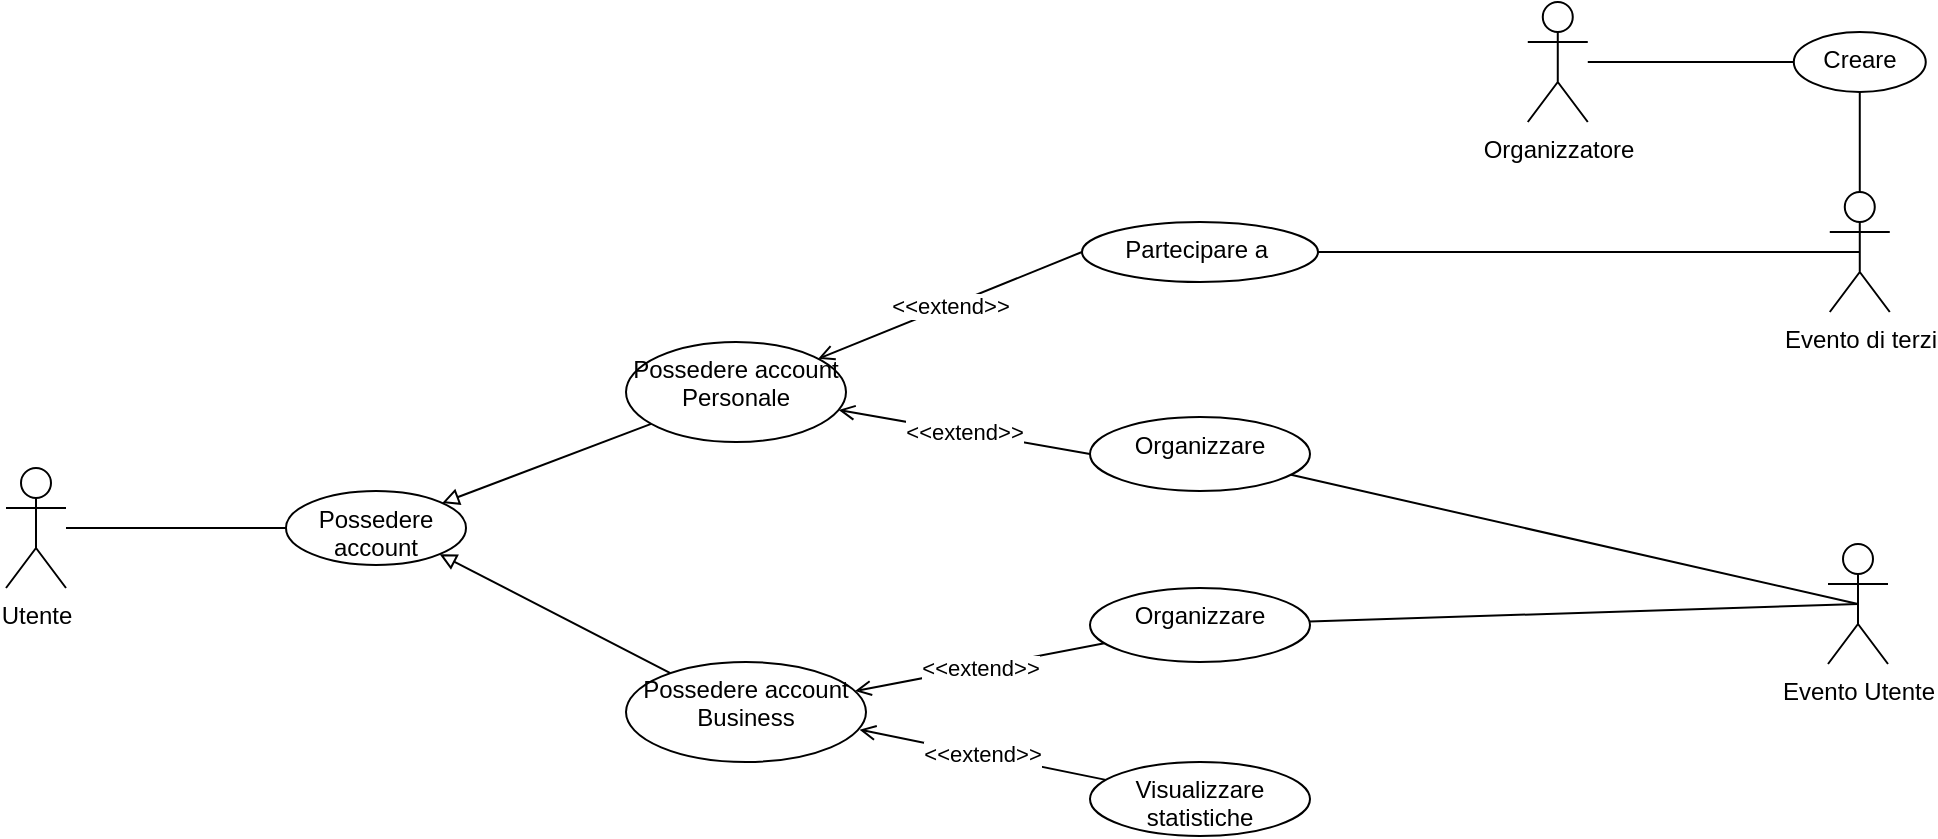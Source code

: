 <mxfile version="20.5.1" type="device"><diagram id="daOdpGX5oSWuSbb0eY4d" name="Page-1"><mxGraphModel dx="951" dy="513" grid="1" gridSize="10" guides="1" tooltips="1" connect="1" arrows="1" fold="1" page="1" pageScale="1" pageWidth="1169" pageHeight="827" math="0" shadow="0"><root><mxCell id="0"/><mxCell id="1" parent="0"/><mxCell id="swBphtSG7hjkWLVXsuKJ-6" value="" style="rounded=0;orthogonalLoop=1;jettySize=auto;html=1;endArrow=none;endFill=0;" parent="1" source="swBphtSG7hjkWLVXsuKJ-1" target="swBphtSG7hjkWLVXsuKJ-5" edge="1"><mxGeometry relative="1" as="geometry"/></mxCell><mxCell id="swBphtSG7hjkWLVXsuKJ-1" value="Utente" style="shape=umlActor;verticalLabelPosition=bottom;verticalAlign=top;html=1;" parent="1" vertex="1"><mxGeometry x="110" y="383" width="30" height="60" as="geometry"/></mxCell><mxCell id="swBphtSG7hjkWLVXsuKJ-5" value="Possedere account" style="ellipse;whiteSpace=wrap;html=1;verticalAlign=top;" parent="1" vertex="1"><mxGeometry x="250" y="394.5" width="90" height="37" as="geometry"/></mxCell><mxCell id="swBphtSG7hjkWLVXsuKJ-9" style="edgeStyle=none;rounded=0;orthogonalLoop=1;jettySize=auto;html=1;endArrow=block;endFill=0;" parent="1" source="swBphtSG7hjkWLVXsuKJ-7" target="swBphtSG7hjkWLVXsuKJ-5" edge="1"><mxGeometry relative="1" as="geometry"/></mxCell><mxCell id="swBphtSG7hjkWLVXsuKJ-14" value="&amp;lt;&amp;lt;extend&amp;gt;&amp;gt;" style="edgeStyle=none;rounded=0;orthogonalLoop=1;jettySize=auto;html=1;endArrow=open;endFill=0;exitX=0;exitY=0.5;exitDx=0;exitDy=0;" parent="1" source="swBphtSG7hjkWLVXsuKJ-13" target="swBphtSG7hjkWLVXsuKJ-7" edge="1"><mxGeometry relative="1" as="geometry"/></mxCell><mxCell id="swBphtSG7hjkWLVXsuKJ-15" value="&lt;meta charset=&quot;utf-8&quot;&gt;&lt;span style=&quot;color: rgb(0, 0, 0); font-family: Helvetica; font-size: 11px; font-style: normal; font-variant-ligatures: normal; font-variant-caps: normal; font-weight: 400; letter-spacing: normal; orphans: 2; text-align: center; text-indent: 0px; text-transform: none; widows: 2; word-spacing: 0px; -webkit-text-stroke-width: 0px; background-color: rgb(255, 255, 255); text-decoration-thickness: initial; text-decoration-style: initial; text-decoration-color: initial; float: none; display: inline !important;&quot;&gt;&amp;lt;&amp;lt;extend&amp;gt;&amp;gt;&lt;/span&gt;" style="edgeStyle=none;rounded=0;orthogonalLoop=1;jettySize=auto;html=1;endArrow=open;endFill=0;exitX=0;exitY=0.5;exitDx=0;exitDy=0;" parent="1" source="swBphtSG7hjkWLVXsuKJ-12" target="swBphtSG7hjkWLVXsuKJ-7" edge="1"><mxGeometry relative="1" as="geometry"/></mxCell><mxCell id="swBphtSG7hjkWLVXsuKJ-7" value="Possedere account Personale" style="ellipse;whiteSpace=wrap;html=1;verticalAlign=top;" parent="1" vertex="1"><mxGeometry x="420" y="320" width="110" height="50" as="geometry"/></mxCell><mxCell id="swBphtSG7hjkWLVXsuKJ-10" style="edgeStyle=none;rounded=0;orthogonalLoop=1;jettySize=auto;html=1;entryX=1;entryY=1;entryDx=0;entryDy=0;endArrow=block;endFill=0;" parent="1" source="swBphtSG7hjkWLVXsuKJ-8" target="swBphtSG7hjkWLVXsuKJ-5" edge="1"><mxGeometry relative="1" as="geometry"/></mxCell><mxCell id="swBphtSG7hjkWLVXsuKJ-8" value="Possedere account Business" style="ellipse;whiteSpace=wrap;html=1;verticalAlign=top;" parent="1" vertex="1"><mxGeometry x="420" y="480" width="120" height="50" as="geometry"/></mxCell><mxCell id="bZw6oLKaukykeVCkyJvr-5" style="rounded=0;orthogonalLoop=1;jettySize=auto;html=1;endArrow=none;endFill=0;entryX=0.5;entryY=0.5;entryDx=0;entryDy=0;entryPerimeter=0;" parent="1" source="swBphtSG7hjkWLVXsuKJ-12" target="bZw6oLKaukykeVCkyJvr-1" edge="1"><mxGeometry relative="1" as="geometry"/></mxCell><mxCell id="swBphtSG7hjkWLVXsuKJ-12" value="Organizzare" style="ellipse;whiteSpace=wrap;html=1;verticalAlign=top;" parent="1" vertex="1"><mxGeometry x="652" y="357.5" width="110" height="37" as="geometry"/></mxCell><mxCell id="bZw6oLKaukykeVCkyJvr-12" style="edgeStyle=none;rounded=0;orthogonalLoop=1;jettySize=auto;html=1;entryX=0.5;entryY=0.5;entryDx=0;entryDy=0;entryPerimeter=0;endArrow=none;endFill=0;exitX=1;exitY=0.5;exitDx=0;exitDy=0;" parent="1" source="swBphtSG7hjkWLVXsuKJ-13" target="bZw6oLKaukykeVCkyJvr-11" edge="1"><mxGeometry relative="1" as="geometry"><mxPoint x="765.998" y="262.598" as="sourcePoint"/></mxGeometry></mxCell><mxCell id="swBphtSG7hjkWLVXsuKJ-13" value="Partecipare a&amp;nbsp;" style="ellipse;whiteSpace=wrap;html=1;verticalAlign=top;" parent="1" vertex="1"><mxGeometry x="648" y="260" width="118" height="30" as="geometry"/></mxCell><mxCell id="swBphtSG7hjkWLVXsuKJ-21" value="&lt;meta charset=&quot;utf-8&quot;&gt;&lt;span style=&quot;color: rgb(0, 0, 0); font-family: Helvetica; font-size: 11px; font-style: normal; font-variant-ligatures: normal; font-variant-caps: normal; font-weight: 400; letter-spacing: normal; orphans: 2; text-align: center; text-indent: 0px; text-transform: none; widows: 2; word-spacing: 0px; -webkit-text-stroke-width: 0px; background-color: rgb(255, 255, 255); text-decoration-thickness: initial; text-decoration-style: initial; text-decoration-color: initial; float: none; display: inline !important;&quot;&gt;&amp;lt;&amp;lt;extend&amp;gt;&amp;gt;&lt;/span&gt;" style="edgeStyle=none;rounded=0;orthogonalLoop=1;jettySize=auto;html=1;endArrow=open;endFill=0;" parent="1" source="swBphtSG7hjkWLVXsuKJ-19" target="swBphtSG7hjkWLVXsuKJ-8" edge="1"><mxGeometry relative="1" as="geometry"/></mxCell><mxCell id="bZw6oLKaukykeVCkyJvr-6" style="edgeStyle=none;rounded=0;orthogonalLoop=1;jettySize=auto;html=1;endArrow=none;endFill=0;entryX=0.5;entryY=0.5;entryDx=0;entryDy=0;entryPerimeter=0;" parent="1" source="swBphtSG7hjkWLVXsuKJ-19" target="bZw6oLKaukykeVCkyJvr-1" edge="1"><mxGeometry relative="1" as="geometry"><mxPoint x="1030" y="450" as="targetPoint"/></mxGeometry></mxCell><mxCell id="swBphtSG7hjkWLVXsuKJ-19" value="Organizzare" style="ellipse;whiteSpace=wrap;html=1;verticalAlign=top;" parent="1" vertex="1"><mxGeometry x="652" y="443" width="110" height="37" as="geometry"/></mxCell><mxCell id="swBphtSG7hjkWLVXsuKJ-24" value="&lt;meta charset=&quot;utf-8&quot;&gt;&lt;span style=&quot;color: rgb(0, 0, 0); font-family: Helvetica; font-size: 11px; font-style: normal; font-variant-ligatures: normal; font-variant-caps: normal; font-weight: 400; letter-spacing: normal; orphans: 2; text-align: center; text-indent: 0px; text-transform: none; widows: 2; word-spacing: 0px; -webkit-text-stroke-width: 0px; background-color: rgb(255, 255, 255); text-decoration-thickness: initial; text-decoration-style: initial; text-decoration-color: initial; float: none; display: inline !important;&quot;&gt;&amp;lt;&amp;lt;extend&amp;gt;&amp;gt;&lt;/span&gt;" style="edgeStyle=none;rounded=0;orthogonalLoop=1;jettySize=auto;html=1;entryX=0.973;entryY=0.677;entryDx=0;entryDy=0;entryPerimeter=0;endArrow=open;endFill=0;" parent="1" source="swBphtSG7hjkWLVXsuKJ-23" target="swBphtSG7hjkWLVXsuKJ-8" edge="1"><mxGeometry relative="1" as="geometry"/></mxCell><mxCell id="swBphtSG7hjkWLVXsuKJ-23" value="Visualizzare statistiche" style="ellipse;whiteSpace=wrap;html=1;verticalAlign=top;" parent="1" vertex="1"><mxGeometry x="652" y="530" width="110" height="37" as="geometry"/></mxCell><mxCell id="bZw6oLKaukykeVCkyJvr-1" value="Evento Utente" style="shape=umlActor;verticalLabelPosition=bottom;verticalAlign=top;html=1;" parent="1" vertex="1"><mxGeometry x="1021" y="421" width="30" height="60" as="geometry"/></mxCell><mxCell id="bZw6oLKaukykeVCkyJvr-14" value="" style="edgeStyle=none;rounded=0;orthogonalLoop=1;jettySize=auto;html=1;endArrow=none;endFill=0;" parent="1" source="bZw6oLKaukykeVCkyJvr-2" target="bZw6oLKaukykeVCkyJvr-13" edge="1"><mxGeometry relative="1" as="geometry"/></mxCell><mxCell id="bZw6oLKaukykeVCkyJvr-2" value="Organizzatore" style="shape=umlActor;verticalLabelPosition=bottom;verticalAlign=top;html=1;" parent="1" vertex="1"><mxGeometry x="870.89" y="150" width="30" height="60" as="geometry"/></mxCell><mxCell id="bZw6oLKaukykeVCkyJvr-11" value="Evento di terzi" style="shape=umlActor;verticalLabelPosition=bottom;verticalAlign=top;html=1;" parent="1" vertex="1"><mxGeometry x="1021.89" y="245" width="30" height="60" as="geometry"/></mxCell><mxCell id="bZw6oLKaukykeVCkyJvr-15" value="" style="edgeStyle=none;rounded=0;orthogonalLoop=1;jettySize=auto;html=1;endArrow=none;endFill=0;" parent="1" source="bZw6oLKaukykeVCkyJvr-13" target="bZw6oLKaukykeVCkyJvr-11" edge="1"><mxGeometry relative="1" as="geometry"/></mxCell><mxCell id="bZw6oLKaukykeVCkyJvr-13" value="Creare" style="ellipse;whiteSpace=wrap;html=1;verticalAlign=top;" parent="1" vertex="1"><mxGeometry x="1003.89" y="165" width="66" height="30" as="geometry"/></mxCell></root></mxGraphModel></diagram></mxfile>